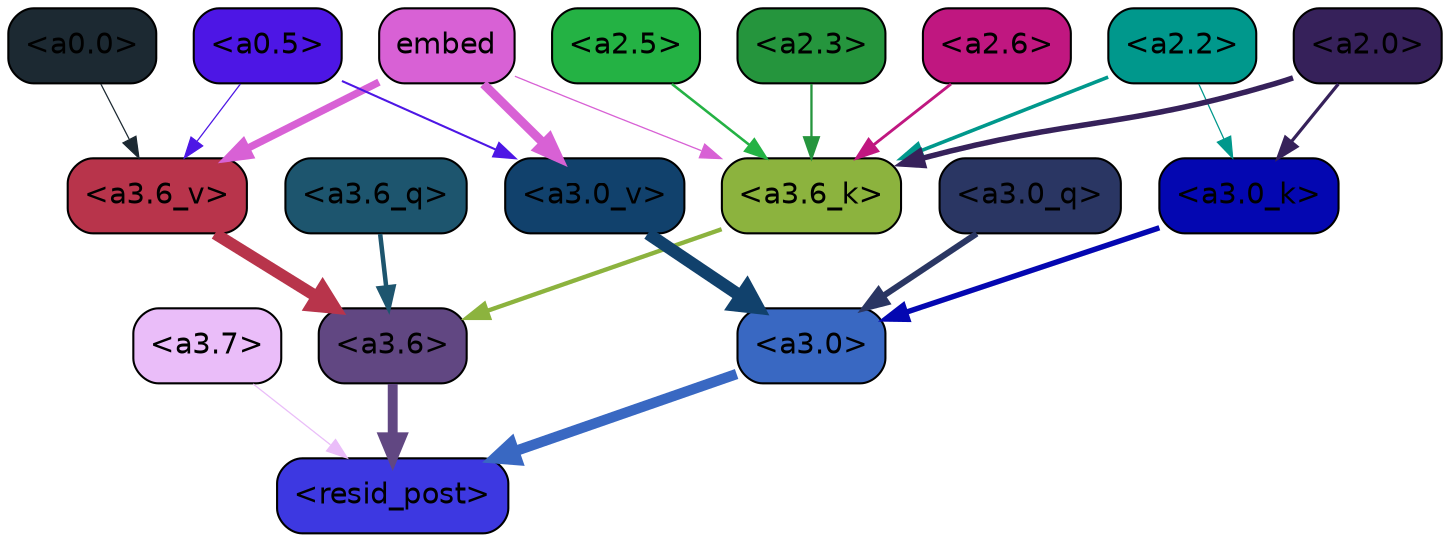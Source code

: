 strict digraph "" {
	graph [bgcolor=transparent,
		layout=dot,
		overlap=false,
		splines=true
	];
	"<a3.7>"	[color=black,
		fillcolor="#eabdf9",
		fontname=Helvetica,
		shape=box,
		style="filled, rounded"];
	"<resid_post>"	[color=black,
		fillcolor="#3d38e1",
		fontname=Helvetica,
		shape=box,
		style="filled, rounded"];
	"<a3.7>" -> "<resid_post>"	[color="#eabdf9",
		penwidth=0.6];
	"<a3.6>"	[color=black,
		fillcolor="#614782",
		fontname=Helvetica,
		shape=box,
		style="filled, rounded"];
	"<a3.6>" -> "<resid_post>"	[color="#614782",
		penwidth=4.748674273490906];
	"<a3.0>"	[color=black,
		fillcolor="#3968c2",
		fontname=Helvetica,
		shape=box,
		style="filled, rounded"];
	"<a3.0>" -> "<resid_post>"	[color="#3968c2",
		penwidth=5.004031300544739];
	"<a3.6_q>"	[color=black,
		fillcolor="#1d556e",
		fontname=Helvetica,
		shape=box,
		style="filled, rounded"];
	"<a3.6_q>" -> "<a3.6>"	[color="#1d556e",
		penwidth=2.1656854450702667];
	"<a3.0_q>"	[color=black,
		fillcolor="#2a3663",
		fontname=Helvetica,
		shape=box,
		style="filled, rounded"];
	"<a3.0_q>" -> "<a3.0>"	[color="#2a3663",
		penwidth=2.95696559548378];
	"<a3.6_k>"	[color=black,
		fillcolor="#8cb33e",
		fontname=Helvetica,
		shape=box,
		style="filled, rounded"];
	"<a3.6_k>" -> "<a3.6>"	[color="#8cb33e",
		penwidth=2.086437076330185];
	"<a3.0_k>"	[color=black,
		fillcolor="#0407b1",
		fontname=Helvetica,
		shape=box,
		style="filled, rounded"];
	"<a3.0_k>" -> "<a3.0>"	[color="#0407b1",
		penwidth=2.5988530814647675];
	"<a3.6_v>"	[color=black,
		fillcolor="#b8344b",
		fontname=Helvetica,
		shape=box,
		style="filled, rounded"];
	"<a3.6_v>" -> "<a3.6>"	[color="#b8344b",
		penwidth=5.669987380504608];
	"<a3.0_v>"	[color=black,
		fillcolor="#11416c",
		fontname=Helvetica,
		shape=box,
		style="filled, rounded"];
	"<a3.0_v>" -> "<a3.0>"	[color="#11416c",
		penwidth=5.9515902400016785];
	"<a2.6>"	[color=black,
		fillcolor="#c01780",
		fontname=Helvetica,
		shape=box,
		style="filled, rounded"];
	"<a2.6>" -> "<a3.6_k>"	[color="#c01780",
		penwidth=1.3718644380569458];
	"<a2.5>"	[color=black,
		fillcolor="#24b244",
		fontname=Helvetica,
		shape=box,
		style="filled, rounded"];
	"<a2.5>" -> "<a3.6_k>"	[color="#24b244",
		penwidth=1.231603980064392];
	"<a2.3>"	[color=black,
		fillcolor="#25953d",
		fontname=Helvetica,
		shape=box,
		style="filled, rounded"];
	"<a2.3>" -> "<a3.6_k>"	[color="#25953d",
		penwidth=1.1117559671401978];
	"<a2.2>"	[color=black,
		fillcolor="#00988c",
		fontname=Helvetica,
		shape=box,
		style="filled, rounded"];
	"<a2.2>" -> "<a3.6_k>"	[color="#00988c",
		penwidth=1.7315057516098022];
	"<a2.2>" -> "<a3.0_k>"	[color="#00988c",
		penwidth=0.6];
	"<a2.0>"	[color=black,
		fillcolor="#36215a",
		fontname=Helvetica,
		shape=box,
		style="filled, rounded"];
	"<a2.0>" -> "<a3.6_k>"	[color="#36215a",
		penwidth=2.6423546075820923];
	"<a2.0>" -> "<a3.0_k>"	[color="#36215a",
		penwidth=1.5482127666473389];
	embed	[color=black,
		fillcolor="#d861d5",
		fontname=Helvetica,
		shape=box,
		style="filled, rounded"];
	embed -> "<a3.6_k>"	[color="#d861d5",
		penwidth=0.6229734420776367];
	embed -> "<a3.6_v>"	[color="#d861d5",
		penwidth=3.56406831741333];
	embed -> "<a3.0_v>"	[color="#d861d5",
		penwidth=4.293717980384827];
	"<a0.5>"	[color=black,
		fillcolor="#4d16e5",
		fontname=Helvetica,
		shape=box,
		style="filled, rounded"];
	"<a0.5>" -> "<a3.6_v>"	[color="#4d16e5",
		penwidth=0.6];
	"<a0.5>" -> "<a3.0_v>"	[color="#4d16e5",
		penwidth=0.9916514158248901];
	"<a0.0>"	[color=black,
		fillcolor="#1c2932",
		fontname=Helvetica,
		shape=box,
		style="filled, rounded"];
	"<a0.0>" -> "<a3.6_v>"	[color="#1c2932",
		penwidth=0.6];
}
